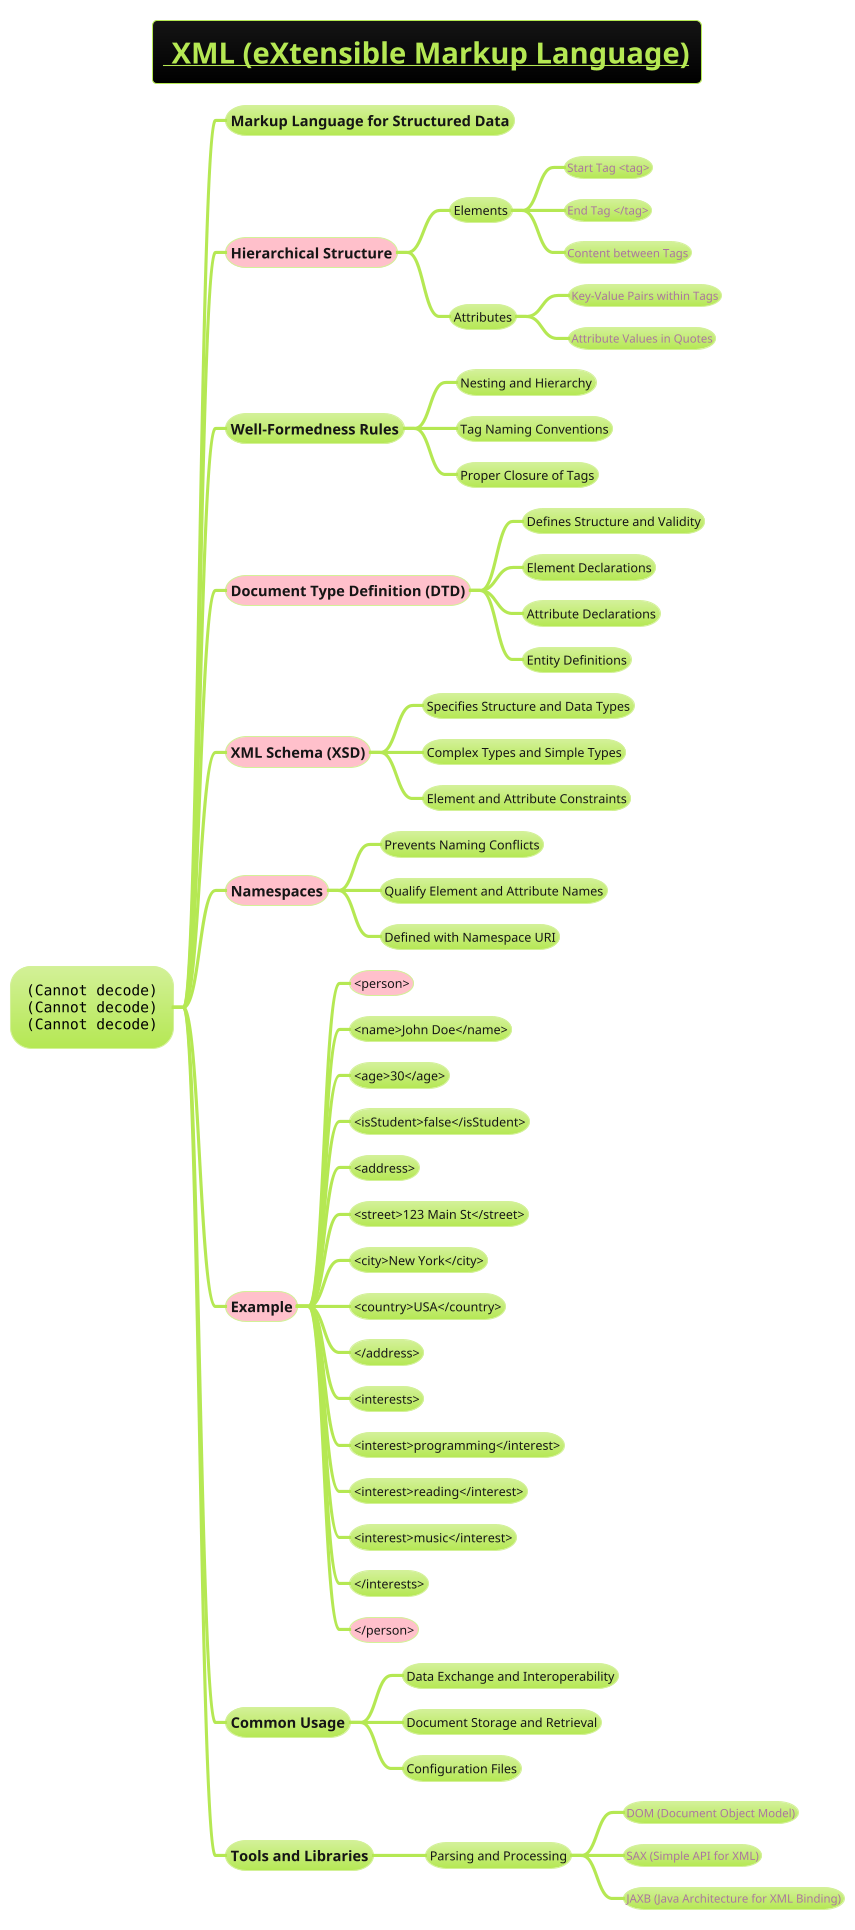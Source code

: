 @startmindmap
!theme hacker
title =__ XML (eXtensible Markup Language)__

* <img:images/img_1.png>\n<img:images/img_2.png>\n<img:images/img_3.png>
** Markup Language for Structured Data
**[#pink] Hierarchical Structure
*** Elements
**** Start Tag <tag>
**** End Tag </tag>
**** Content between Tags
*** Attributes
**** Key-Value Pairs within Tags
**** Attribute Values in Quotes
** Well-Formedness Rules
*** Nesting and Hierarchy
*** Tag Naming Conventions
*** Proper Closure of Tags
**[#pink] Document Type Definition (DTD)
*** Defines Structure and Validity
*** Element Declarations
*** Attribute Declarations
*** Entity Definitions
**[#pink] XML Schema (XSD)
*** Specifies Structure and Data Types
*** Complex Types and Simple Types
*** Element and Attribute Constraints
**[#pink] Namespaces
*** Prevents Naming Conflicts
*** Qualify Element and Attribute Names
*** Defined with Namespace URI
**[#pink] Example
***[#pink] <person>
***   <name>John Doe</name>
***   <age>30</age>
***   <isStudent>false</isStudent>
***   <address>
***     <street>123 Main St</street>
***     <city>New York</city>
***     <country>USA</country>
***   </address>
***   <interests>
***     <interest>programming</interest>
***     <interest>reading</interest>
***     <interest>music</interest>
***   </interests>
***[#pink] </person>
** Common Usage
*** Data Exchange and Interoperability
*** Document Storage and Retrieval
*** Configuration Files
** Tools and Libraries
*** Parsing and Processing
**** DOM (Document Object Model)
**** SAX (Simple API for XML)
**** JAXB (Java Architecture for XML Binding)
@endmindmap
